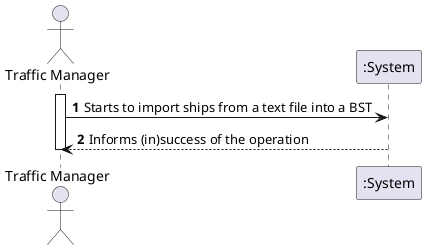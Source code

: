 @startuml

autonumber

skinparam sequenceMessageAlign left

actor "Traffic Manager" as tm

activate tm

tm -> ":System" : Starts to import ships from a text file into a BST

":System" --> tm : Informs (in)success of the operation

deactivate tm

@enduml
